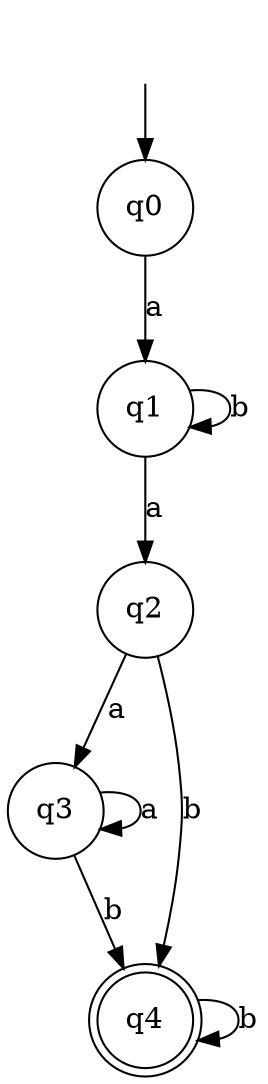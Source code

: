 digraph Automaton {

q1 [shape = circle];

q2 [shape = circle];

q3 [shape = circle];

q4 [shape = doublecircle];

_nil [style = invis];

q0 [shape = circle];

q3 -> q4 [label = "b"];

_nil -> q0;

q1 -> q1 [label = "b"];

q3 -> q3 [label = "a"];

q1 -> q2 [label = "a"];

q2 -> q3 [label = "a"];

q2 -> q4 [label = "b"];

q0 -> q1 [label = "a"];

q4 -> q4 [label = "b"];

}
